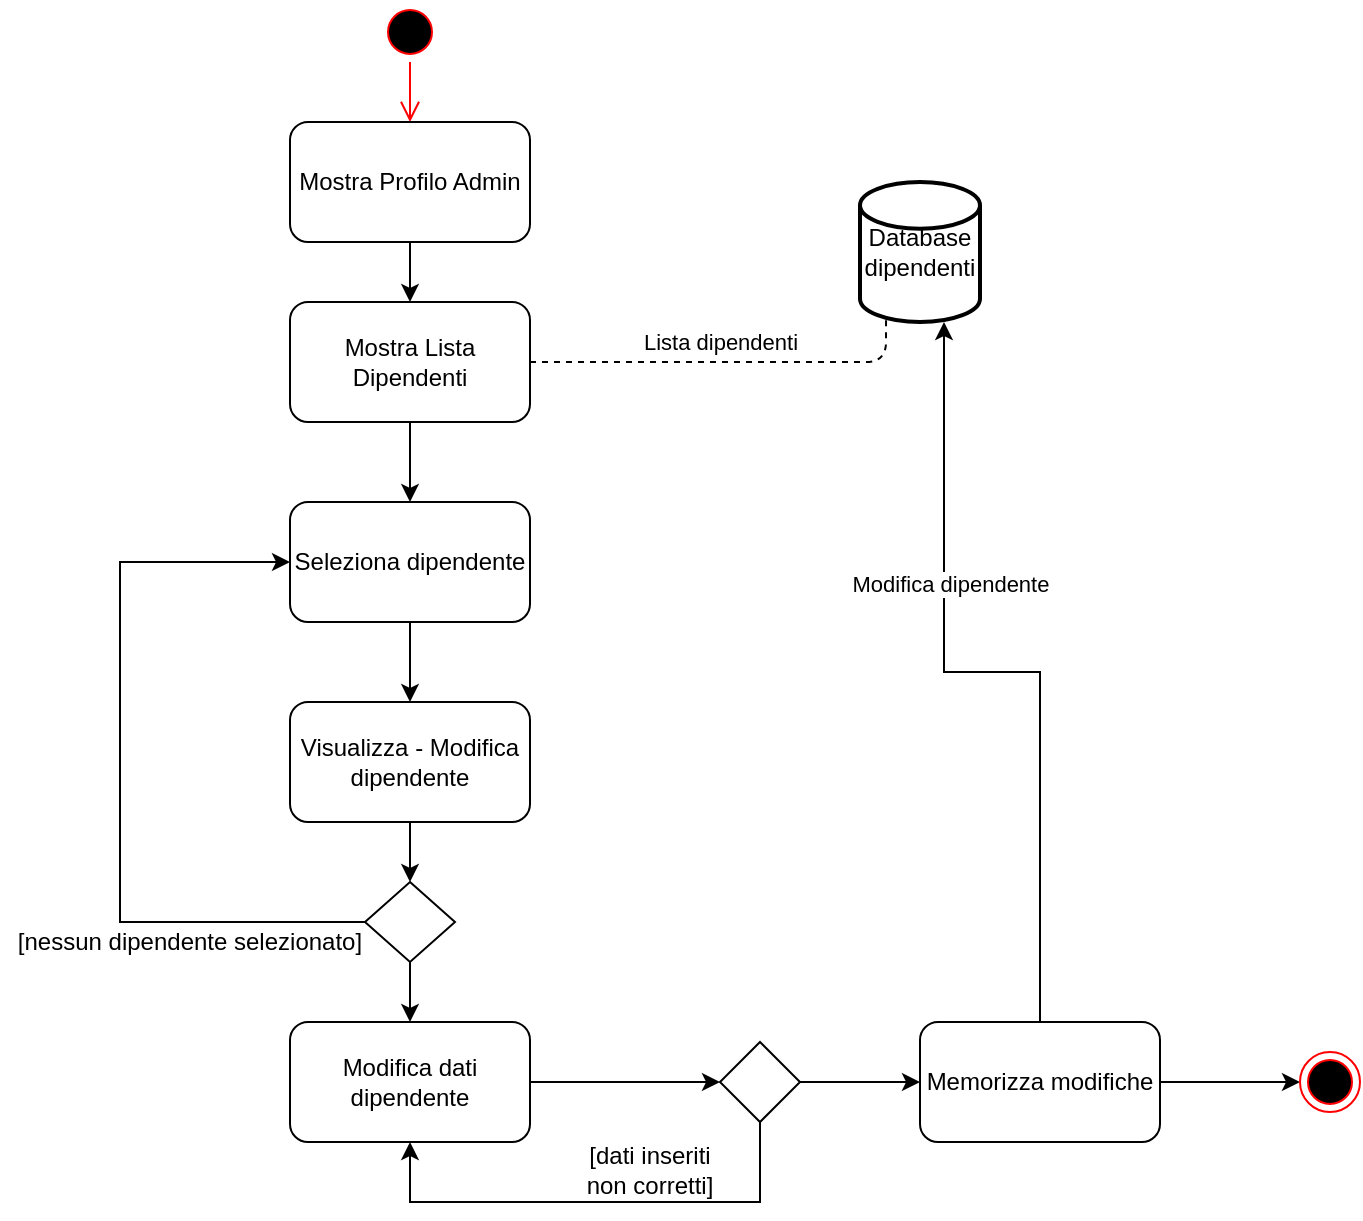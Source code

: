 <mxfile version="14.6.13" type="device"><diagram name="Page-1" id="e7e014a7-5840-1c2e-5031-d8a46d1fe8dd"><mxGraphModel dx="946" dy="598" grid="1" gridSize="10" guides="1" tooltips="1" connect="1" arrows="1" fold="1" page="1" pageScale="1" pageWidth="1169" pageHeight="826" background="none" math="0" shadow="0"><root><mxCell id="0"/><mxCell id="1" parent="0"/><mxCell id="3pVX9Tmysb45MQxL4UIJ-41" value="" style="ellipse;html=1;shape=startState;fillColor=#000000;strokeColor=#ff0000;" parent="1" vertex="1"><mxGeometry x="370" y="40" width="30" height="30" as="geometry"/></mxCell><mxCell id="3pVX9Tmysb45MQxL4UIJ-42" value="" style="edgeStyle=orthogonalEdgeStyle;html=1;verticalAlign=bottom;endArrow=open;endSize=8;strokeColor=#ff0000;" parent="1" source="3pVX9Tmysb45MQxL4UIJ-41" edge="1"><mxGeometry relative="1" as="geometry"><mxPoint x="385" y="100" as="targetPoint"/></mxGeometry></mxCell><mxCell id="3pVX9Tmysb45MQxL4UIJ-45" value="" style="edgeStyle=orthogonalEdgeStyle;rounded=0;orthogonalLoop=1;jettySize=auto;html=1;" parent="1" source="3pVX9Tmysb45MQxL4UIJ-43" target="3pVX9Tmysb45MQxL4UIJ-44" edge="1"><mxGeometry relative="1" as="geometry"/></mxCell><mxCell id="3pVX9Tmysb45MQxL4UIJ-43" value="Mostra Profilo Admin" style="rounded=1;whiteSpace=wrap;html=1;" parent="1" vertex="1"><mxGeometry x="325" y="100" width="120" height="60" as="geometry"/></mxCell><mxCell id="3pVX9Tmysb45MQxL4UIJ-47" value="" style="edgeStyle=orthogonalEdgeStyle;rounded=0;orthogonalLoop=1;jettySize=auto;html=1;" parent="1" source="3pVX9Tmysb45MQxL4UIJ-44" target="3pVX9Tmysb45MQxL4UIJ-46" edge="1"><mxGeometry relative="1" as="geometry"/></mxCell><mxCell id="3pVX9Tmysb45MQxL4UIJ-44" value="Mostra Lista Dipendenti" style="rounded=1;whiteSpace=wrap;html=1;" parent="1" vertex="1"><mxGeometry x="325" y="190" width="120" height="60" as="geometry"/></mxCell><mxCell id="3pVX9Tmysb45MQxL4UIJ-49" value="" style="edgeStyle=orthogonalEdgeStyle;rounded=0;orthogonalLoop=1;jettySize=auto;html=1;" parent="1" source="3pVX9Tmysb45MQxL4UIJ-46" target="3pVX9Tmysb45MQxL4UIJ-48" edge="1"><mxGeometry relative="1" as="geometry"/></mxCell><mxCell id="3pVX9Tmysb45MQxL4UIJ-46" value="Seleziona dipendente" style="rounded=1;whiteSpace=wrap;html=1;" parent="1" vertex="1"><mxGeometry x="325" y="290" width="120" height="60" as="geometry"/></mxCell><mxCell id="3pVX9Tmysb45MQxL4UIJ-51" value="" style="edgeStyle=orthogonalEdgeStyle;rounded=0;orthogonalLoop=1;jettySize=auto;html=1;" parent="1" source="3pVX9Tmysb45MQxL4UIJ-48" edge="1"><mxGeometry relative="1" as="geometry"><mxPoint x="385" y="480" as="targetPoint"/></mxGeometry></mxCell><mxCell id="3pVX9Tmysb45MQxL4UIJ-48" value="Visualizza - Modifica dipendente" style="rounded=1;whiteSpace=wrap;html=1;" parent="1" vertex="1"><mxGeometry x="325" y="390" width="120" height="60" as="geometry"/></mxCell><mxCell id="3pVX9Tmysb45MQxL4UIJ-55" style="edgeStyle=orthogonalEdgeStyle;rounded=0;orthogonalLoop=1;jettySize=auto;html=1;entryX=0;entryY=0.5;entryDx=0;entryDy=0;" parent="1" source="3pVX9Tmysb45MQxL4UIJ-52" target="3pVX9Tmysb45MQxL4UIJ-46" edge="1"><mxGeometry relative="1" as="geometry"><Array as="points"><mxPoint x="240" y="500"/><mxPoint x="240" y="320"/></Array></mxGeometry></mxCell><mxCell id="3pVX9Tmysb45MQxL4UIJ-58" value="" style="edgeStyle=orthogonalEdgeStyle;rounded=0;orthogonalLoop=1;jettySize=auto;html=1;entryX=0.5;entryY=0;entryDx=0;entryDy=0;" parent="1" source="3pVX9Tmysb45MQxL4UIJ-52" target="3pVX9Tmysb45MQxL4UIJ-59" edge="1"><mxGeometry relative="1" as="geometry"><mxPoint x="450" y="500" as="targetPoint"/></mxGeometry></mxCell><mxCell id="3pVX9Tmysb45MQxL4UIJ-52" value="" style="rhombus;whiteSpace=wrap;html=1;" parent="1" vertex="1"><mxGeometry x="362.5" y="480" width="45" height="40" as="geometry"/></mxCell><mxCell id="3pVX9Tmysb45MQxL4UIJ-56" value="[nessun dipendente selezionato]" style="text;html=1;strokeColor=none;fillColor=none;align=center;verticalAlign=middle;whiteSpace=wrap;rounded=0;" parent="1" vertex="1"><mxGeometry x="180" y="500" width="190" height="20" as="geometry"/></mxCell><mxCell id="3pVX9Tmysb45MQxL4UIJ-61" value="" style="edgeStyle=orthogonalEdgeStyle;rounded=0;orthogonalLoop=1;jettySize=auto;html=1;entryX=0;entryY=0.5;entryDx=0;entryDy=0;" parent="1" source="3pVX9Tmysb45MQxL4UIJ-59" edge="1" target="3pVX9Tmysb45MQxL4UIJ-62"><mxGeometry relative="1" as="geometry"><mxPoint x="560" y="600" as="targetPoint"/></mxGeometry></mxCell><mxCell id="3pVX9Tmysb45MQxL4UIJ-59" value="Modifica dati dipendente" style="rounded=1;whiteSpace=wrap;html=1;" parent="1" vertex="1"><mxGeometry x="325" y="550" width="120" height="60" as="geometry"/></mxCell><mxCell id="3pVX9Tmysb45MQxL4UIJ-66" value="" style="edgeStyle=orthogonalEdgeStyle;rounded=0;orthogonalLoop=1;jettySize=auto;html=1;entryX=0;entryY=0.5;entryDx=0;entryDy=0;" parent="1" source="3pVX9Tmysb45MQxL4UIJ-62" target="3pVX9Tmysb45MQxL4UIJ-67" edge="1"><mxGeometry relative="1" as="geometry"><mxPoint x="405" y="620" as="targetPoint"/></mxGeometry></mxCell><mxCell id="Vgn6oyYOAKqFGW2skkfL-4" style="edgeStyle=orthogonalEdgeStyle;rounded=0;orthogonalLoop=1;jettySize=auto;html=1;entryX=0.5;entryY=1;entryDx=0;entryDy=0;" edge="1" parent="1" source="3pVX9Tmysb45MQxL4UIJ-62" target="3pVX9Tmysb45MQxL4UIJ-59"><mxGeometry relative="1" as="geometry"><Array as="points"><mxPoint x="560" y="640"/><mxPoint x="385" y="640"/></Array></mxGeometry></mxCell><mxCell id="3pVX9Tmysb45MQxL4UIJ-62" value="" style="rhombus;whiteSpace=wrap;html=1;" parent="1" vertex="1"><mxGeometry x="540" y="560" width="40" height="40" as="geometry"/></mxCell><mxCell id="3pVX9Tmysb45MQxL4UIJ-64" value="[dati inseriti non corretti]" style="text;html=1;strokeColor=none;fillColor=none;align=center;verticalAlign=middle;whiteSpace=wrap;rounded=0;" parent="1" vertex="1"><mxGeometry x="470" y="614" width="70" height="20" as="geometry"/></mxCell><mxCell id="Vgn6oyYOAKqFGW2skkfL-5" style="edgeStyle=orthogonalEdgeStyle;rounded=0;orthogonalLoop=1;jettySize=auto;html=1;entryX=0.7;entryY=1;entryDx=0;entryDy=0;entryPerimeter=0;" edge="1" parent="1" source="3pVX9Tmysb45MQxL4UIJ-67" target="Vgn6oyYOAKqFGW2skkfL-1"><mxGeometry relative="1" as="geometry"/></mxCell><mxCell id="Vgn6oyYOAKqFGW2skkfL-6" value="Modifica dipendente" style="edgeLabel;html=1;align=center;verticalAlign=middle;resizable=0;points=[];" vertex="1" connectable="0" parent="Vgn6oyYOAKqFGW2skkfL-5"><mxGeometry x="0.342" y="-3" relative="1" as="geometry"><mxPoint as="offset"/></mxGeometry></mxCell><mxCell id="Vgn6oyYOAKqFGW2skkfL-7" value="" style="edgeStyle=orthogonalEdgeStyle;rounded=0;orthogonalLoop=1;jettySize=auto;html=1;" edge="1" parent="1" source="3pVX9Tmysb45MQxL4UIJ-67" target="3pVX9Tmysb45MQxL4UIJ-70"><mxGeometry relative="1" as="geometry"/></mxCell><mxCell id="3pVX9Tmysb45MQxL4UIJ-67" value="Memorizza modifiche" style="rounded=1;whiteSpace=wrap;html=1;" parent="1" vertex="1"><mxGeometry x="640" y="550" width="120" height="60" as="geometry"/></mxCell><mxCell id="3pVX9Tmysb45MQxL4UIJ-70" value="" style="ellipse;html=1;shape=endState;fillColor=#000000;strokeColor=#ff0000;" parent="1" vertex="1"><mxGeometry x="830" y="565" width="30" height="30" as="geometry"/></mxCell><mxCell id="Vgn6oyYOAKqFGW2skkfL-1" value="Database&lt;br&gt;dipendenti" style="strokeWidth=2;html=1;shape=mxgraph.flowchart.database;whiteSpace=wrap;" vertex="1" parent="1"><mxGeometry x="610" y="130" width="60" height="70" as="geometry"/></mxCell><mxCell id="Vgn6oyYOAKqFGW2skkfL-2" value="" style="endArrow=none;dashed=1;html=1;entryX=0.217;entryY=0.986;entryDx=0;entryDy=0;entryPerimeter=0;exitX=1;exitY=0.5;exitDx=0;exitDy=0;" edge="1" parent="1" source="3pVX9Tmysb45MQxL4UIJ-44" target="Vgn6oyYOAKqFGW2skkfL-1"><mxGeometry width="50" height="50" relative="1" as="geometry"><mxPoint x="400" y="370" as="sourcePoint"/><mxPoint x="450" y="320" as="targetPoint"/><Array as="points"><mxPoint x="623" y="220"/></Array></mxGeometry></mxCell><mxCell id="Vgn6oyYOAKqFGW2skkfL-3" value="Lista dipendenti" style="edgeLabel;html=1;align=center;verticalAlign=middle;resizable=0;points=[];" vertex="1" connectable="0" parent="Vgn6oyYOAKqFGW2skkfL-2"><mxGeometry x="0.166" y="3" relative="1" as="geometry"><mxPoint x="-21" y="-7" as="offset"/></mxGeometry></mxCell></root></mxGraphModel></diagram></mxfile>